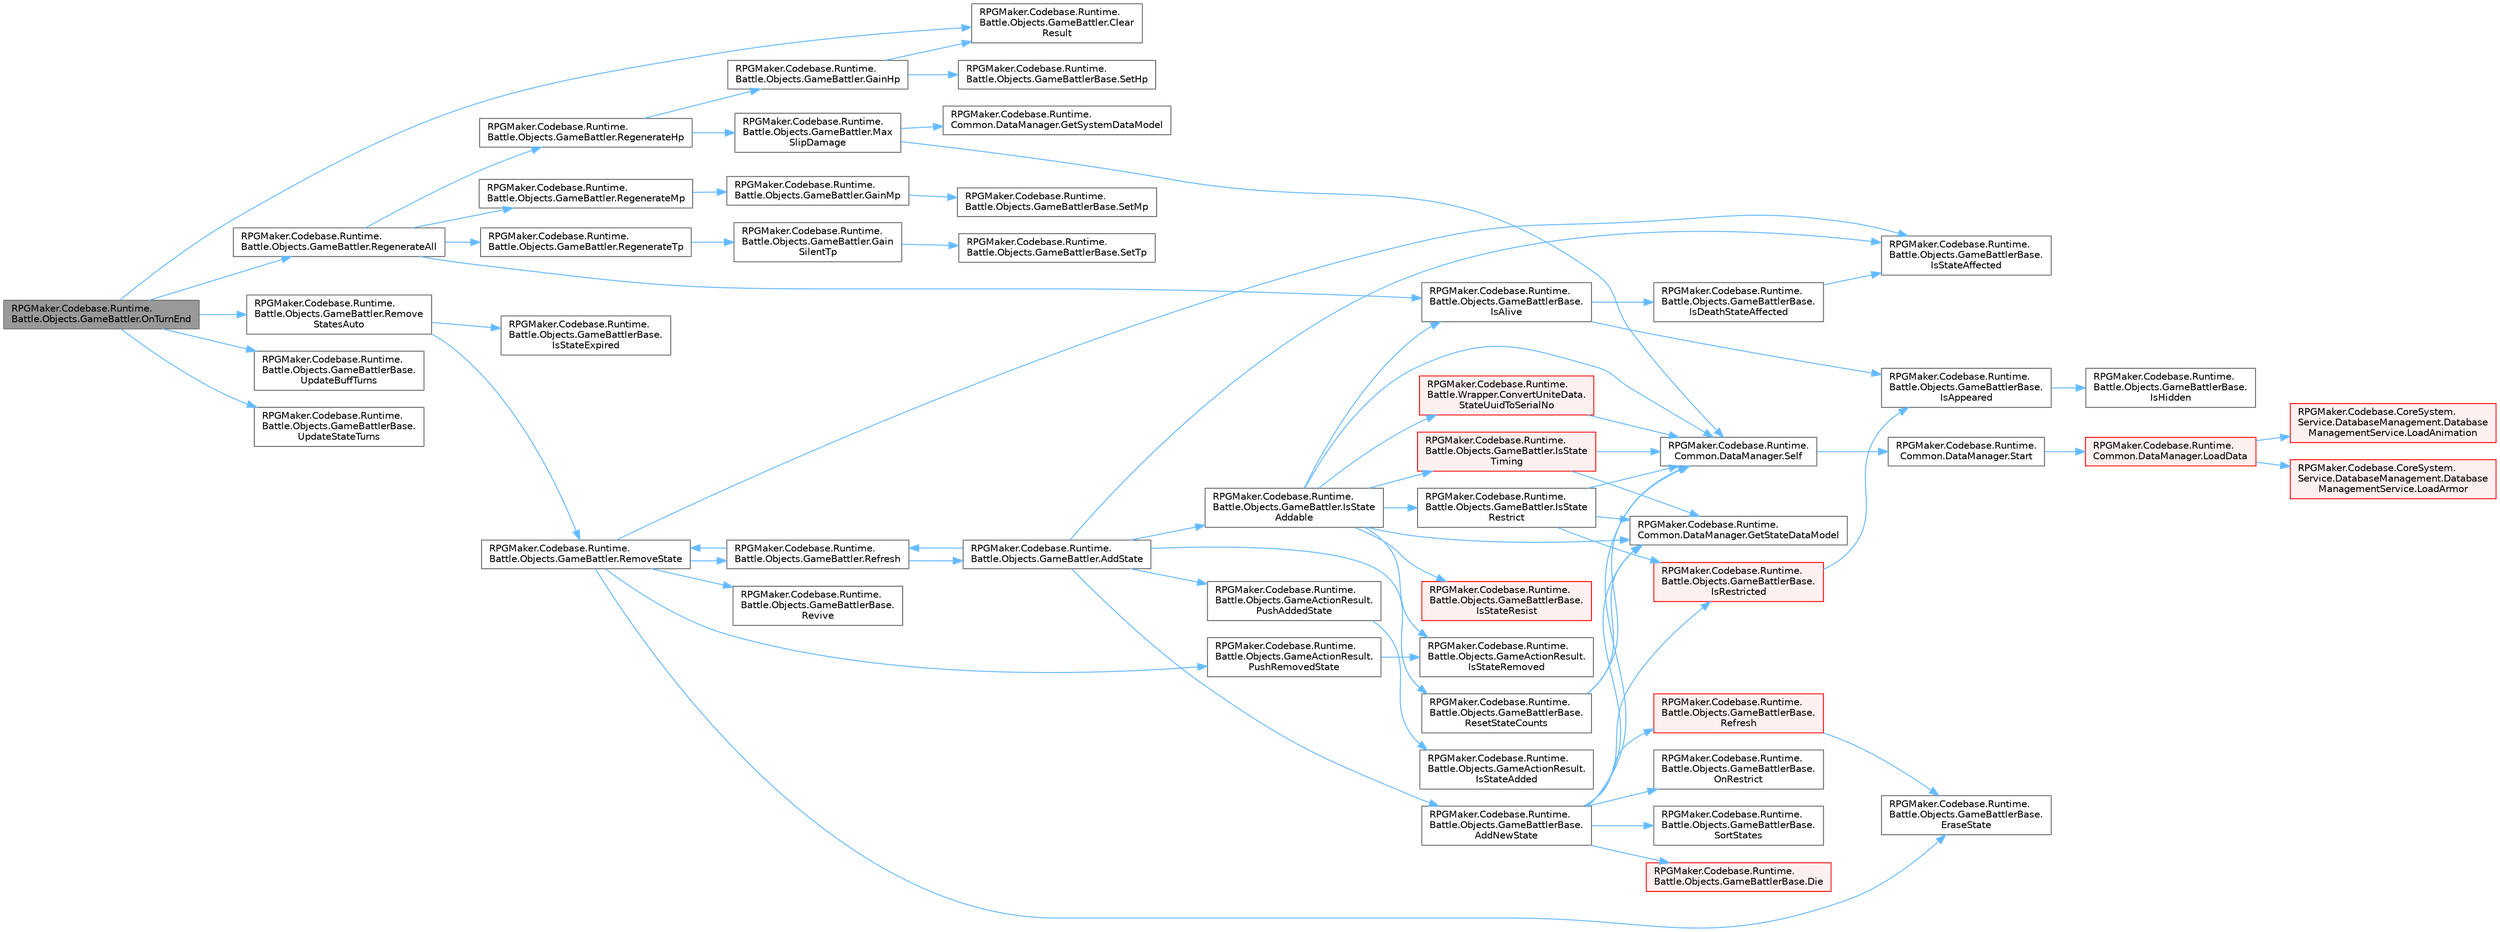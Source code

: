 digraph "RPGMaker.Codebase.Runtime.Battle.Objects.GameBattler.OnTurnEnd"
{
 // LATEX_PDF_SIZE
  bgcolor="transparent";
  edge [fontname=Helvetica,fontsize=10,labelfontname=Helvetica,labelfontsize=10];
  node [fontname=Helvetica,fontsize=10,shape=box,height=0.2,width=0.4];
  rankdir="LR";
  Node1 [id="Node000001",label="RPGMaker.Codebase.Runtime.\lBattle.Objects.GameBattler.OnTurnEnd",height=0.2,width=0.4,color="gray40", fillcolor="grey60", style="filled", fontcolor="black",tooltip="😁 ターン終了ハンドラ"];
  Node1 -> Node2 [id="edge1_Node000001_Node000002",color="steelblue1",style="solid",tooltip=" "];
  Node2 [id="Node000002",label="RPGMaker.Codebase.Runtime.\lBattle.Objects.GameBattler.Clear\lResult",height=0.2,width=0.4,color="grey40", fillcolor="white", style="filled",URL="$d6/de6/class_r_p_g_maker_1_1_codebase_1_1_runtime_1_1_battle_1_1_objects_1_1_game_battler.html#abd022b482181f0a594447a504db14dbe",tooltip="😁 結果を初期化する"];
  Node1 -> Node3 [id="edge2_Node000001_Node000003",color="steelblue1",style="solid",tooltip=" "];
  Node3 [id="Node000003",label="RPGMaker.Codebase.Runtime.\lBattle.Objects.GameBattler.RegenerateAll",height=0.2,width=0.4,color="grey40", fillcolor="white", style="filled",URL="$d6/de6/class_r_p_g_maker_1_1_codebase_1_1_runtime_1_1_battle_1_1_objects_1_1_game_battler.html#a1abae57ee8f406d4fbc1ab49f8aebbbd",tooltip="😁 自動回復・ダメージを適用"];
  Node3 -> Node4 [id="edge3_Node000003_Node000004",color="steelblue1",style="solid",tooltip=" "];
  Node4 [id="Node000004",label="RPGMaker.Codebase.Runtime.\lBattle.Objects.GameBattlerBase.\lIsAlive",height=0.2,width=0.4,color="grey40", fillcolor="white", style="filled",URL="$d2/d70/class_r_p_g_maker_1_1_codebase_1_1_runtime_1_1_battle_1_1_objects_1_1_game_battler_base.html#ab0cfe0154c253bf8dbdd917e1b83ecea",tooltip="😁 生きているか"];
  Node4 -> Node5 [id="edge4_Node000004_Node000005",color="steelblue1",style="solid",tooltip=" "];
  Node5 [id="Node000005",label="RPGMaker.Codebase.Runtime.\lBattle.Objects.GameBattlerBase.\lIsAppeared",height=0.2,width=0.4,color="grey40", fillcolor="white", style="filled",URL="$d2/d70/class_r_p_g_maker_1_1_codebase_1_1_runtime_1_1_battle_1_1_objects_1_1_game_battler_base.html#acd49841382f83d27e5380c894ae98c07",tooltip="😁 現れているか"];
  Node5 -> Node6 [id="edge5_Node000005_Node000006",color="steelblue1",style="solid",tooltip=" "];
  Node6 [id="Node000006",label="RPGMaker.Codebase.Runtime.\lBattle.Objects.GameBattlerBase.\lIsHidden",height=0.2,width=0.4,color="grey40", fillcolor="white", style="filled",URL="$d2/d70/class_r_p_g_maker_1_1_codebase_1_1_runtime_1_1_battle_1_1_objects_1_1_game_battler_base.html#ab31a3ef28fe70dd09c18387b9c30946b",tooltip="😁 隠れているか"];
  Node4 -> Node7 [id="edge6_Node000004_Node000007",color="steelblue1",style="solid",tooltip=" "];
  Node7 [id="Node000007",label="RPGMaker.Codebase.Runtime.\lBattle.Objects.GameBattlerBase.\lIsDeathStateAffected",height=0.2,width=0.4,color="grey40", fillcolor="white", style="filled",URL="$d2/d70/class_r_p_g_maker_1_1_codebase_1_1_runtime_1_1_battle_1_1_objects_1_1_game_battler_base.html#a2615772b2c3bc9d65699ee3b0b77aae1",tooltip="😁 死亡ステートか"];
  Node7 -> Node8 [id="edge7_Node000007_Node000008",color="steelblue1",style="solid",tooltip=" "];
  Node8 [id="Node000008",label="RPGMaker.Codebase.Runtime.\lBattle.Objects.GameBattlerBase.\lIsStateAffected",height=0.2,width=0.4,color="grey40", fillcolor="white", style="filled",URL="$d2/d70/class_r_p_g_maker_1_1_codebase_1_1_runtime_1_1_battle_1_1_objects_1_1_game_battler_base.html#ae149ea29154d386ec71f09400d260b37",tooltip="😁 指定したステートか"];
  Node3 -> Node9 [id="edge8_Node000003_Node000009",color="steelblue1",style="solid",tooltip=" "];
  Node9 [id="Node000009",label="RPGMaker.Codebase.Runtime.\lBattle.Objects.GameBattler.RegenerateHp",height=0.2,width=0.4,color="grey40", fillcolor="white", style="filled",URL="$d6/de6/class_r_p_g_maker_1_1_codebase_1_1_runtime_1_1_battle_1_1_objects_1_1_game_battler.html#aba90ee7acca554cf8d163b52d3923b03",tooltip="😁 自動回復・ダメージを適用"];
  Node9 -> Node10 [id="edge9_Node000009_Node000010",color="steelblue1",style="solid",tooltip=" "];
  Node10 [id="Node000010",label="RPGMaker.Codebase.Runtime.\lBattle.Objects.GameBattler.GainHp",height=0.2,width=0.4,color="grey40", fillcolor="white", style="filled",URL="$d6/de6/class_r_p_g_maker_1_1_codebase_1_1_runtime_1_1_battle_1_1_objects_1_1_game_battler.html#a7602809b84fcf95a89bc31a7dd682b49",tooltip="😁 指定量のHPを回復"];
  Node10 -> Node2 [id="edge10_Node000010_Node000002",color="steelblue1",style="solid",tooltip=" "];
  Node10 -> Node11 [id="edge11_Node000010_Node000011",color="steelblue1",style="solid",tooltip=" "];
  Node11 [id="Node000011",label="RPGMaker.Codebase.Runtime.\lBattle.Objects.GameBattlerBase.SetHp",height=0.2,width=0.4,color="grey40", fillcolor="white", style="filled",URL="$d2/d70/class_r_p_g_maker_1_1_codebase_1_1_runtime_1_1_battle_1_1_objects_1_1_game_battler_base.html#ac04540c11145a81f9074edfcd9ff5de6",tooltip="😁 HPを設定"];
  Node9 -> Node12 [id="edge12_Node000009_Node000012",color="steelblue1",style="solid",tooltip=" "];
  Node12 [id="Node000012",label="RPGMaker.Codebase.Runtime.\lBattle.Objects.GameBattler.Max\lSlipDamage",height=0.2,width=0.4,color="grey40", fillcolor="white", style="filled",URL="$d6/de6/class_r_p_g_maker_1_1_codebase_1_1_runtime_1_1_battle_1_1_objects_1_1_game_battler.html#aa3d6f3a962cc5b63c29e577bb6d223d0",tooltip="😁 速度(行動順を決定する)を設定"];
  Node12 -> Node13 [id="edge13_Node000012_Node000013",color="steelblue1",style="solid",tooltip=" "];
  Node13 [id="Node000013",label="RPGMaker.Codebase.Runtime.\lCommon.DataManager.GetSystemDataModel",height=0.2,width=0.4,color="grey40", fillcolor="white", style="filled",URL="$d5/d08/class_r_p_g_maker_1_1_codebase_1_1_runtime_1_1_common_1_1_data_manager.html#acdc0251471c3db50b36db22a1f9b9d83",tooltip="😁 システム・データ・モデル取得"];
  Node12 -> Node14 [id="edge14_Node000012_Node000014",color="steelblue1",style="solid",tooltip=" "];
  Node14 [id="Node000014",label="RPGMaker.Codebase.Runtime.\lCommon.DataManager.Self",height=0.2,width=0.4,color="grey40", fillcolor="white", style="filled",URL="$d5/d08/class_r_p_g_maker_1_1_codebase_1_1_runtime_1_1_common_1_1_data_manager.html#a8f0a40fd71fe0a873d1905e106299934",tooltip="😁 自身"];
  Node14 -> Node15 [id="edge15_Node000014_Node000015",color="steelblue1",style="solid",tooltip=" "];
  Node15 [id="Node000015",label="RPGMaker.Codebase.Runtime.\lCommon.DataManager.Start",height=0.2,width=0.4,color="grey40", fillcolor="white", style="filled",URL="$d5/d08/class_r_p_g_maker_1_1_codebase_1_1_runtime_1_1_common_1_1_data_manager.html#ace8f5b29b336a071e6383ecdbe0f85c5",tooltip="😁 開始"];
  Node15 -> Node16 [id="edge16_Node000015_Node000016",color="steelblue1",style="solid",tooltip=" "];
  Node16 [id="Node000016",label="RPGMaker.Codebase.Runtime.\lCommon.DataManager.LoadData",height=0.2,width=0.4,color="red", fillcolor="#FFF0F0", style="filled",URL="$d5/d08/class_r_p_g_maker_1_1_codebase_1_1_runtime_1_1_common_1_1_data_manager.html#a42e1175b0a1dc3a225503e007043dc86",tooltip="😁 データ読込"];
  Node16 -> Node17 [id="edge17_Node000016_Node000017",color="steelblue1",style="solid",tooltip=" "];
  Node17 [id="Node000017",label="RPGMaker.Codebase.CoreSystem.\lService.DatabaseManagement.Database\lManagementService.LoadAnimation",height=0.2,width=0.4,color="red", fillcolor="#FFF0F0", style="filled",URL="$db/db0/class_r_p_g_maker_1_1_codebase_1_1_core_system_1_1_service_1_1_database_management_1_1_database_management_service.html#a24090092bb5f0e3f1a7f6d136a10cd22",tooltip="😁 アニメーション読込"];
  Node16 -> Node19 [id="edge18_Node000016_Node000019",color="steelblue1",style="solid",tooltip=" "];
  Node19 [id="Node000019",label="RPGMaker.Codebase.CoreSystem.\lService.DatabaseManagement.Database\lManagementService.LoadArmor",height=0.2,width=0.4,color="red", fillcolor="#FFF0F0", style="filled",URL="$db/db0/class_r_p_g_maker_1_1_codebase_1_1_core_system_1_1_service_1_1_database_management_1_1_database_management_service.html#aa2e210bbbaf85d6ed1f74aa1170b786a",tooltip="😁 防具読込"];
  Node3 -> Node52 [id="edge19_Node000003_Node000052",color="steelblue1",style="solid",tooltip=" "];
  Node52 [id="Node000052",label="RPGMaker.Codebase.Runtime.\lBattle.Objects.GameBattler.RegenerateMp",height=0.2,width=0.4,color="grey40", fillcolor="white", style="filled",URL="$d6/de6/class_r_p_g_maker_1_1_codebase_1_1_runtime_1_1_battle_1_1_objects_1_1_game_battler.html#a7e7019d32e194fafdf2c4e60687674cd",tooltip="😁 MP自動回復を適用"];
  Node52 -> Node53 [id="edge20_Node000052_Node000053",color="steelblue1",style="solid",tooltip=" "];
  Node53 [id="Node000053",label="RPGMaker.Codebase.Runtime.\lBattle.Objects.GameBattler.GainMp",height=0.2,width=0.4,color="grey40", fillcolor="white", style="filled",URL="$d6/de6/class_r_p_g_maker_1_1_codebase_1_1_runtime_1_1_battle_1_1_objects_1_1_game_battler.html#a2c985beb5a6b6c95b5daeea1885aad59",tooltip="😁 指定量のMPを回復"];
  Node53 -> Node54 [id="edge21_Node000053_Node000054",color="steelblue1",style="solid",tooltip=" "];
  Node54 [id="Node000054",label="RPGMaker.Codebase.Runtime.\lBattle.Objects.GameBattlerBase.SetMp",height=0.2,width=0.4,color="grey40", fillcolor="white", style="filled",URL="$d2/d70/class_r_p_g_maker_1_1_codebase_1_1_runtime_1_1_battle_1_1_objects_1_1_game_battler_base.html#aa1edae65d8000f1a783026f73606d2a9",tooltip="😁 MPを設定"];
  Node3 -> Node55 [id="edge22_Node000003_Node000055",color="steelblue1",style="solid",tooltip=" "];
  Node55 [id="Node000055",label="RPGMaker.Codebase.Runtime.\lBattle.Objects.GameBattler.RegenerateTp",height=0.2,width=0.4,color="grey40", fillcolor="white", style="filled",URL="$d6/de6/class_r_p_g_maker_1_1_codebase_1_1_runtime_1_1_battle_1_1_objects_1_1_game_battler.html#a51984817696cbd2e86f6842bf64d42f2",tooltip="😁 TP自動回復を適用"];
  Node55 -> Node56 [id="edge23_Node000055_Node000056",color="steelblue1",style="solid",tooltip=" "];
  Node56 [id="Node000056",label="RPGMaker.Codebase.Runtime.\lBattle.Objects.GameBattler.Gain\lSilentTp",height=0.2,width=0.4,color="grey40", fillcolor="white", style="filled",URL="$d6/de6/class_r_p_g_maker_1_1_codebase_1_1_runtime_1_1_battle_1_1_objects_1_1_game_battler.html#a9a10a80b964d08daad1f64602292109b",tooltip="😁 指定量のTPを非表示で回復"];
  Node56 -> Node57 [id="edge24_Node000056_Node000057",color="steelblue1",style="solid",tooltip=" "];
  Node57 [id="Node000057",label="RPGMaker.Codebase.Runtime.\lBattle.Objects.GameBattlerBase.SetTp",height=0.2,width=0.4,color="grey40", fillcolor="white", style="filled",URL="$d2/d70/class_r_p_g_maker_1_1_codebase_1_1_runtime_1_1_battle_1_1_objects_1_1_game_battler_base.html#a9ba56b0c7b174225d4c82997c8c1d433",tooltip="😁 TPを設定"];
  Node1 -> Node58 [id="edge25_Node000001_Node000058",color="steelblue1",style="solid",tooltip=" "];
  Node58 [id="Node000058",label="RPGMaker.Codebase.Runtime.\lBattle.Objects.GameBattler.Remove\lStatesAuto",height=0.2,width=0.4,color="grey40", fillcolor="white", style="filled",URL="$d6/de6/class_r_p_g_maker_1_1_codebase_1_1_runtime_1_1_battle_1_1_objects_1_1_game_battler.html#a52daee754e4b5d4d89ffacd728aa01a6",tooltip="😁 状態異常を自動解除する"];
  Node58 -> Node59 [id="edge26_Node000058_Node000059",color="steelblue1",style="solid",tooltip=" "];
  Node59 [id="Node000059",label="RPGMaker.Codebase.Runtime.\lBattle.Objects.GameBattlerBase.\lIsStateExpired",height=0.2,width=0.4,color="grey40", fillcolor="white", style="filled",URL="$d2/d70/class_r_p_g_maker_1_1_codebase_1_1_runtime_1_1_battle_1_1_objects_1_1_game_battler_base.html#a66cbc2a13e027c019ac0c65e9a345f75",tooltip="😁 指定ステートが切れているか"];
  Node58 -> Node60 [id="edge27_Node000058_Node000060",color="steelblue1",style="solid",tooltip=" "];
  Node60 [id="Node000060",label="RPGMaker.Codebase.Runtime.\lBattle.Objects.GameBattler.RemoveState",height=0.2,width=0.4,color="grey40", fillcolor="white", style="filled",URL="$d6/de6/class_r_p_g_maker_1_1_codebase_1_1_runtime_1_1_battle_1_1_objects_1_1_game_battler.html#a3d73aefe7c91fabe827a27d354ff8b4b",tooltip="😁 指定ステートを解除"];
  Node60 -> Node61 [id="edge28_Node000060_Node000061",color="steelblue1",style="solid",tooltip=" "];
  Node61 [id="Node000061",label="RPGMaker.Codebase.Runtime.\lBattle.Objects.GameBattlerBase.\lEraseState",height=0.2,width=0.4,color="grey40", fillcolor="white", style="filled",URL="$d2/d70/class_r_p_g_maker_1_1_codebase_1_1_runtime_1_1_battle_1_1_objects_1_1_game_battler_base.html#aa4f4575da86a23d26558423e98499115",tooltip="😁 指定ステートを消す"];
  Node60 -> Node8 [id="edge29_Node000060_Node000008",color="steelblue1",style="solid",tooltip=" "];
  Node60 -> Node62 [id="edge30_Node000060_Node000062",color="steelblue1",style="solid",tooltip=" "];
  Node62 [id="Node000062",label="RPGMaker.Codebase.Runtime.\lBattle.Objects.GameActionResult.\lPushRemovedState",height=0.2,width=0.4,color="grey40", fillcolor="white", style="filled",URL="$db/d27/class_r_p_g_maker_1_1_codebase_1_1_runtime_1_1_battle_1_1_objects_1_1_game_action_result.html#a97c980bdc218dbf8052fd46d51a07118",tooltip="😁 指定ステートの削除を追加"];
  Node62 -> Node63 [id="edge31_Node000062_Node000063",color="steelblue1",style="solid",tooltip=" "];
  Node63 [id="Node000063",label="RPGMaker.Codebase.Runtime.\lBattle.Objects.GameActionResult.\lIsStateRemoved",height=0.2,width=0.4,color="grey40", fillcolor="white", style="filled",URL="$db/d27/class_r_p_g_maker_1_1_codebase_1_1_runtime_1_1_battle_1_1_objects_1_1_game_action_result.html#aa9a838ae9a8ebc63fbff2f86291ff9b7",tooltip="😁 指定ステートが削除されたか"];
  Node60 -> Node64 [id="edge32_Node000060_Node000064",color="steelblue1",style="solid",tooltip=" "];
  Node64 [id="Node000064",label="RPGMaker.Codebase.Runtime.\lBattle.Objects.GameBattler.Refresh",height=0.2,width=0.4,color="grey40", fillcolor="white", style="filled",URL="$d6/de6/class_r_p_g_maker_1_1_codebase_1_1_runtime_1_1_battle_1_1_objects_1_1_game_battler.html#a5e2eccb8f1dbacca9ef1f357aff8d5fc",tooltip="😁 能力値やステートを規定値内に収める処理"];
  Node64 -> Node65 [id="edge33_Node000064_Node000065",color="steelblue1",style="solid",tooltip=" "];
  Node65 [id="Node000065",label="RPGMaker.Codebase.Runtime.\lBattle.Objects.GameBattler.AddState",height=0.2,width=0.4,color="grey40", fillcolor="white", style="filled",URL="$d6/de6/class_r_p_g_maker_1_1_codebase_1_1_runtime_1_1_battle_1_1_objects_1_1_game_battler.html#a721713aea404590ae235b32ef084a641",tooltip="😁 指定ステートを追加"];
  Node65 -> Node66 [id="edge34_Node000065_Node000066",color="steelblue1",style="solid",tooltip=" "];
  Node66 [id="Node000066",label="RPGMaker.Codebase.Runtime.\lBattle.Objects.GameBattlerBase.\lAddNewState",height=0.2,width=0.4,color="grey40", fillcolor="white", style="filled",URL="$d2/d70/class_r_p_g_maker_1_1_codebase_1_1_runtime_1_1_battle_1_1_objects_1_1_game_battler_base.html#ab9a614d9fe4b4bd1b1f4ba66588db9ed",tooltip="😁 新たなステートを追加"];
  Node66 -> Node67 [id="edge35_Node000066_Node000067",color="steelblue1",style="solid",tooltip=" "];
  Node67 [id="Node000067",label="RPGMaker.Codebase.Runtime.\lBattle.Objects.GameBattlerBase.Die",height=0.2,width=0.4,color="red", fillcolor="#FFF0F0", style="filled",URL="$d2/d70/class_r_p_g_maker_1_1_codebase_1_1_runtime_1_1_battle_1_1_objects_1_1_game_battler_base.html#a6c558a95b6e156eb2bc6fb5368b72ce7",tooltip="😁 バトラーを死亡ステートにする"];
  Node66 -> Node70 [id="edge36_Node000066_Node000070",color="steelblue1",style="solid",tooltip=" "];
  Node70 [id="Node000070",label="RPGMaker.Codebase.Runtime.\lCommon.DataManager.GetStateDataModel",height=0.2,width=0.4,color="grey40", fillcolor="white", style="filled",URL="$d5/d08/class_r_p_g_maker_1_1_codebase_1_1_runtime_1_1_common_1_1_data_manager.html#a9680aabf1be7c423813a70df23574c2c",tooltip="😁 状態データ・モデル取得"];
  Node66 -> Node71 [id="edge37_Node000066_Node000071",color="steelblue1",style="solid",tooltip=" "];
  Node71 [id="Node000071",label="RPGMaker.Codebase.Runtime.\lBattle.Objects.GameBattlerBase.\lIsRestricted",height=0.2,width=0.4,color="red", fillcolor="#FFF0F0", style="filled",URL="$d2/d70/class_r_p_g_maker_1_1_codebase_1_1_runtime_1_1_battle_1_1_objects_1_1_game_battler_base.html#ad7191b0ce9c88872e15e79e8d2b8fd6a",tooltip="😁 行動制約があるかどうか"];
  Node71 -> Node5 [id="edge38_Node000071_Node000005",color="steelblue1",style="solid",tooltip=" "];
  Node66 -> Node73 [id="edge39_Node000066_Node000073",color="steelblue1",style="solid",tooltip=" "];
  Node73 [id="Node000073",label="RPGMaker.Codebase.Runtime.\lBattle.Objects.GameBattlerBase.\lOnRestrict",height=0.2,width=0.4,color="grey40", fillcolor="white", style="filled",URL="$d2/d70/class_r_p_g_maker_1_1_codebase_1_1_runtime_1_1_battle_1_1_objects_1_1_game_battler_base.html#aa6eb26609a5bf01e0a95ba06907c5e59",tooltip="😁 行動制約された時に呼ばれるハンドラ overrideして利用する"];
  Node66 -> Node74 [id="edge40_Node000066_Node000074",color="steelblue1",style="solid",tooltip=" "];
  Node74 [id="Node000074",label="RPGMaker.Codebase.Runtime.\lBattle.Objects.GameBattlerBase.\lRefresh",height=0.2,width=0.4,color="red", fillcolor="#FFF0F0", style="filled",URL="$d2/d70/class_r_p_g_maker_1_1_codebase_1_1_runtime_1_1_battle_1_1_objects_1_1_game_battler_base.html#aafffb99f550b801728a483861437db61",tooltip="😁 能力値やステートを規定値内に収める処理"];
  Node74 -> Node61 [id="edge41_Node000074_Node000061",color="steelblue1",style="solid",tooltip=" "];
  Node66 -> Node14 [id="edge42_Node000066_Node000014",color="steelblue1",style="solid",tooltip=" "];
  Node66 -> Node81 [id="edge43_Node000066_Node000081",color="steelblue1",style="solid",tooltip=" "];
  Node81 [id="Node000081",label="RPGMaker.Codebase.Runtime.\lBattle.Objects.GameBattlerBase.\lSortStates",height=0.2,width=0.4,color="grey40", fillcolor="white", style="filled",URL="$d2/d70/class_r_p_g_maker_1_1_codebase_1_1_runtime_1_1_battle_1_1_objects_1_1_game_battler_base.html#a7753053aee5d89134f3b1acb6bb2ae93",tooltip="😁 優先度でステートの並び替え"];
  Node65 -> Node82 [id="edge44_Node000065_Node000082",color="steelblue1",style="solid",tooltip=" "];
  Node82 [id="Node000082",label="RPGMaker.Codebase.Runtime.\lBattle.Objects.GameBattler.IsState\lAddable",height=0.2,width=0.4,color="grey40", fillcolor="white", style="filled",URL="$d6/de6/class_r_p_g_maker_1_1_codebase_1_1_runtime_1_1_battle_1_1_objects_1_1_game_battler.html#a856f6d2b1eed251569df09d54ad4bd64",tooltip="😁 指定ステートが付加可能か"];
  Node82 -> Node70 [id="edge45_Node000082_Node000070",color="steelblue1",style="solid",tooltip=" "];
  Node82 -> Node4 [id="edge46_Node000082_Node000004",color="steelblue1",style="solid",tooltip=" "];
  Node82 -> Node63 [id="edge47_Node000082_Node000063",color="steelblue1",style="solid",tooltip=" "];
  Node82 -> Node83 [id="edge48_Node000082_Node000083",color="steelblue1",style="solid",tooltip=" "];
  Node83 [id="Node000083",label="RPGMaker.Codebase.Runtime.\lBattle.Objects.GameBattlerBase.\lIsStateResist",height=0.2,width=0.4,color="red", fillcolor="#FFF0F0", style="filled",URL="$d2/d70/class_r_p_g_maker_1_1_codebase_1_1_runtime_1_1_battle_1_1_objects_1_1_game_battler_base.html#a9c4a8556fab209ad534c17676b8aa52d",tooltip="😁 指定ステートが無効化されているか"];
  Node82 -> Node84 [id="edge49_Node000082_Node000084",color="steelblue1",style="solid",tooltip=" "];
  Node84 [id="Node000084",label="RPGMaker.Codebase.Runtime.\lBattle.Objects.GameBattler.IsState\lRestrict",height=0.2,width=0.4,color="grey40", fillcolor="white", style="filled",URL="$d6/de6/class_r_p_g_maker_1_1_codebase_1_1_runtime_1_1_battle_1_1_objects_1_1_game_battler.html#ac90b65c28978b2fb35c7aec9d644dbb4",tooltip="😁 指定ステートが[行動制約によって解除]かつ、現在行動制約中か"];
  Node84 -> Node70 [id="edge50_Node000084_Node000070",color="steelblue1",style="solid",tooltip=" "];
  Node84 -> Node71 [id="edge51_Node000084_Node000071",color="steelblue1",style="solid",tooltip=" "];
  Node84 -> Node14 [id="edge52_Node000084_Node000014",color="steelblue1",style="solid",tooltip=" "];
  Node82 -> Node85 [id="edge53_Node000082_Node000085",color="steelblue1",style="solid",tooltip=" "];
  Node85 [id="Node000085",label="RPGMaker.Codebase.Runtime.\lBattle.Objects.GameBattler.IsState\lTiming",height=0.2,width=0.4,color="red", fillcolor="#FFF0F0", style="filled",URL="$d6/de6/class_r_p_g_maker_1_1_codebase_1_1_runtime_1_1_battle_1_1_objects_1_1_game_battler.html#ab0525904da3fee19d88b27936d2149fd",tooltip="😁 指定ステートが付与可能なタイミングか（バトル、マップ、常時）"];
  Node85 -> Node70 [id="edge54_Node000085_Node000070",color="steelblue1",style="solid",tooltip=" "];
  Node85 -> Node14 [id="edge55_Node000085_Node000014",color="steelblue1",style="solid",tooltip=" "];
  Node82 -> Node14 [id="edge56_Node000082_Node000014",color="steelblue1",style="solid",tooltip=" "];
  Node82 -> Node89 [id="edge57_Node000082_Node000089",color="steelblue1",style="solid",tooltip=" "];
  Node89 [id="Node000089",label="RPGMaker.Codebase.Runtime.\lBattle.Wrapper.ConvertUniteData.\lStateUuidToSerialNo",height=0.2,width=0.4,color="red", fillcolor="#FFF0F0", style="filled",URL="$d9/d1f/class_r_p_g_maker_1_1_codebase_1_1_runtime_1_1_battle_1_1_wrapper_1_1_convert_unite_data.html#ab6a6194ce6e9f48f663ebfc89cacbb91",tooltip="😁 ステートをUUIDからSerialNoに変換する"];
  Node89 -> Node14 [id="edge58_Node000089_Node000014",color="steelblue1",style="solid",tooltip=" "];
  Node65 -> Node8 [id="edge59_Node000065_Node000008",color="steelblue1",style="solid",tooltip=" "];
  Node65 -> Node91 [id="edge60_Node000065_Node000091",color="steelblue1",style="solid",tooltip=" "];
  Node91 [id="Node000091",label="RPGMaker.Codebase.Runtime.\lBattle.Objects.GameActionResult.\lPushAddedState",height=0.2,width=0.4,color="grey40", fillcolor="white", style="filled",URL="$db/d27/class_r_p_g_maker_1_1_codebase_1_1_runtime_1_1_battle_1_1_objects_1_1_game_action_result.html#a7ff879ed6502a0ba67eaf0404f01ad7c",tooltip="😁 指定ステートの付加を追加"];
  Node91 -> Node92 [id="edge61_Node000091_Node000092",color="steelblue1",style="solid",tooltip=" "];
  Node92 [id="Node000092",label="RPGMaker.Codebase.Runtime.\lBattle.Objects.GameActionResult.\lIsStateAdded",height=0.2,width=0.4,color="grey40", fillcolor="white", style="filled",URL="$db/d27/class_r_p_g_maker_1_1_codebase_1_1_runtime_1_1_battle_1_1_objects_1_1_game_action_result.html#a8e6e74b5bbc3f34afec6c62d6601b25c",tooltip="😁 指定ステートが付加されたか"];
  Node65 -> Node64 [id="edge62_Node000065_Node000064",color="steelblue1",style="solid",tooltip=" "];
  Node65 -> Node93 [id="edge63_Node000065_Node000093",color="steelblue1",style="solid",tooltip=" "];
  Node93 [id="Node000093",label="RPGMaker.Codebase.Runtime.\lBattle.Objects.GameBattlerBase.\lResetStateCounts",height=0.2,width=0.4,color="grey40", fillcolor="white", style="filled",URL="$d2/d70/class_r_p_g_maker_1_1_codebase_1_1_runtime_1_1_battle_1_1_objects_1_1_game_battler_base.html#a73de6caa254e16ca696a4f1836a3d032",tooltip="😁 指定ステートの有効ターン数を初期化"];
  Node93 -> Node70 [id="edge64_Node000093_Node000070",color="steelblue1",style="solid",tooltip=" "];
  Node93 -> Node14 [id="edge65_Node000093_Node000014",color="steelblue1",style="solid",tooltip=" "];
  Node64 -> Node60 [id="edge66_Node000064_Node000060",color="steelblue1",style="solid",tooltip=" "];
  Node60 -> Node94 [id="edge67_Node000060_Node000094",color="steelblue1",style="solid",tooltip=" "];
  Node94 [id="Node000094",label="RPGMaker.Codebase.Runtime.\lBattle.Objects.GameBattlerBase.\lRevive",height=0.2,width=0.4,color="grey40", fillcolor="white", style="filled",URL="$d2/d70/class_r_p_g_maker_1_1_codebase_1_1_runtime_1_1_battle_1_1_objects_1_1_game_battler_base.html#a0941ea2543bf7d0fe8b06e7105d21516",tooltip="😁 復活"];
  Node1 -> Node95 [id="edge68_Node000001_Node000095",color="steelblue1",style="solid",tooltip=" "];
  Node95 [id="Node000095",label="RPGMaker.Codebase.Runtime.\lBattle.Objects.GameBattlerBase.\lUpdateBuffTurns",height=0.2,width=0.4,color="grey40", fillcolor="white", style="filled",URL="$d2/d70/class_r_p_g_maker_1_1_codebase_1_1_runtime_1_1_battle_1_1_objects_1_1_game_battler_base.html#ab4161e2cff3cf73be54b001137c22e39",tooltip="😁 通常能力値[強化]のアップデート"];
  Node1 -> Node96 [id="edge69_Node000001_Node000096",color="steelblue1",style="solid",tooltip=" "];
  Node96 [id="Node000096",label="RPGMaker.Codebase.Runtime.\lBattle.Objects.GameBattlerBase.\lUpdateStateTurns",height=0.2,width=0.4,color="grey40", fillcolor="white", style="filled",URL="$d2/d70/class_r_p_g_maker_1_1_codebase_1_1_runtime_1_1_battle_1_1_objects_1_1_game_battler_base.html#a9f5b55bf2d7050214966da4635e72dbd",tooltip="😁 ステート変化のアップデート"];
}
